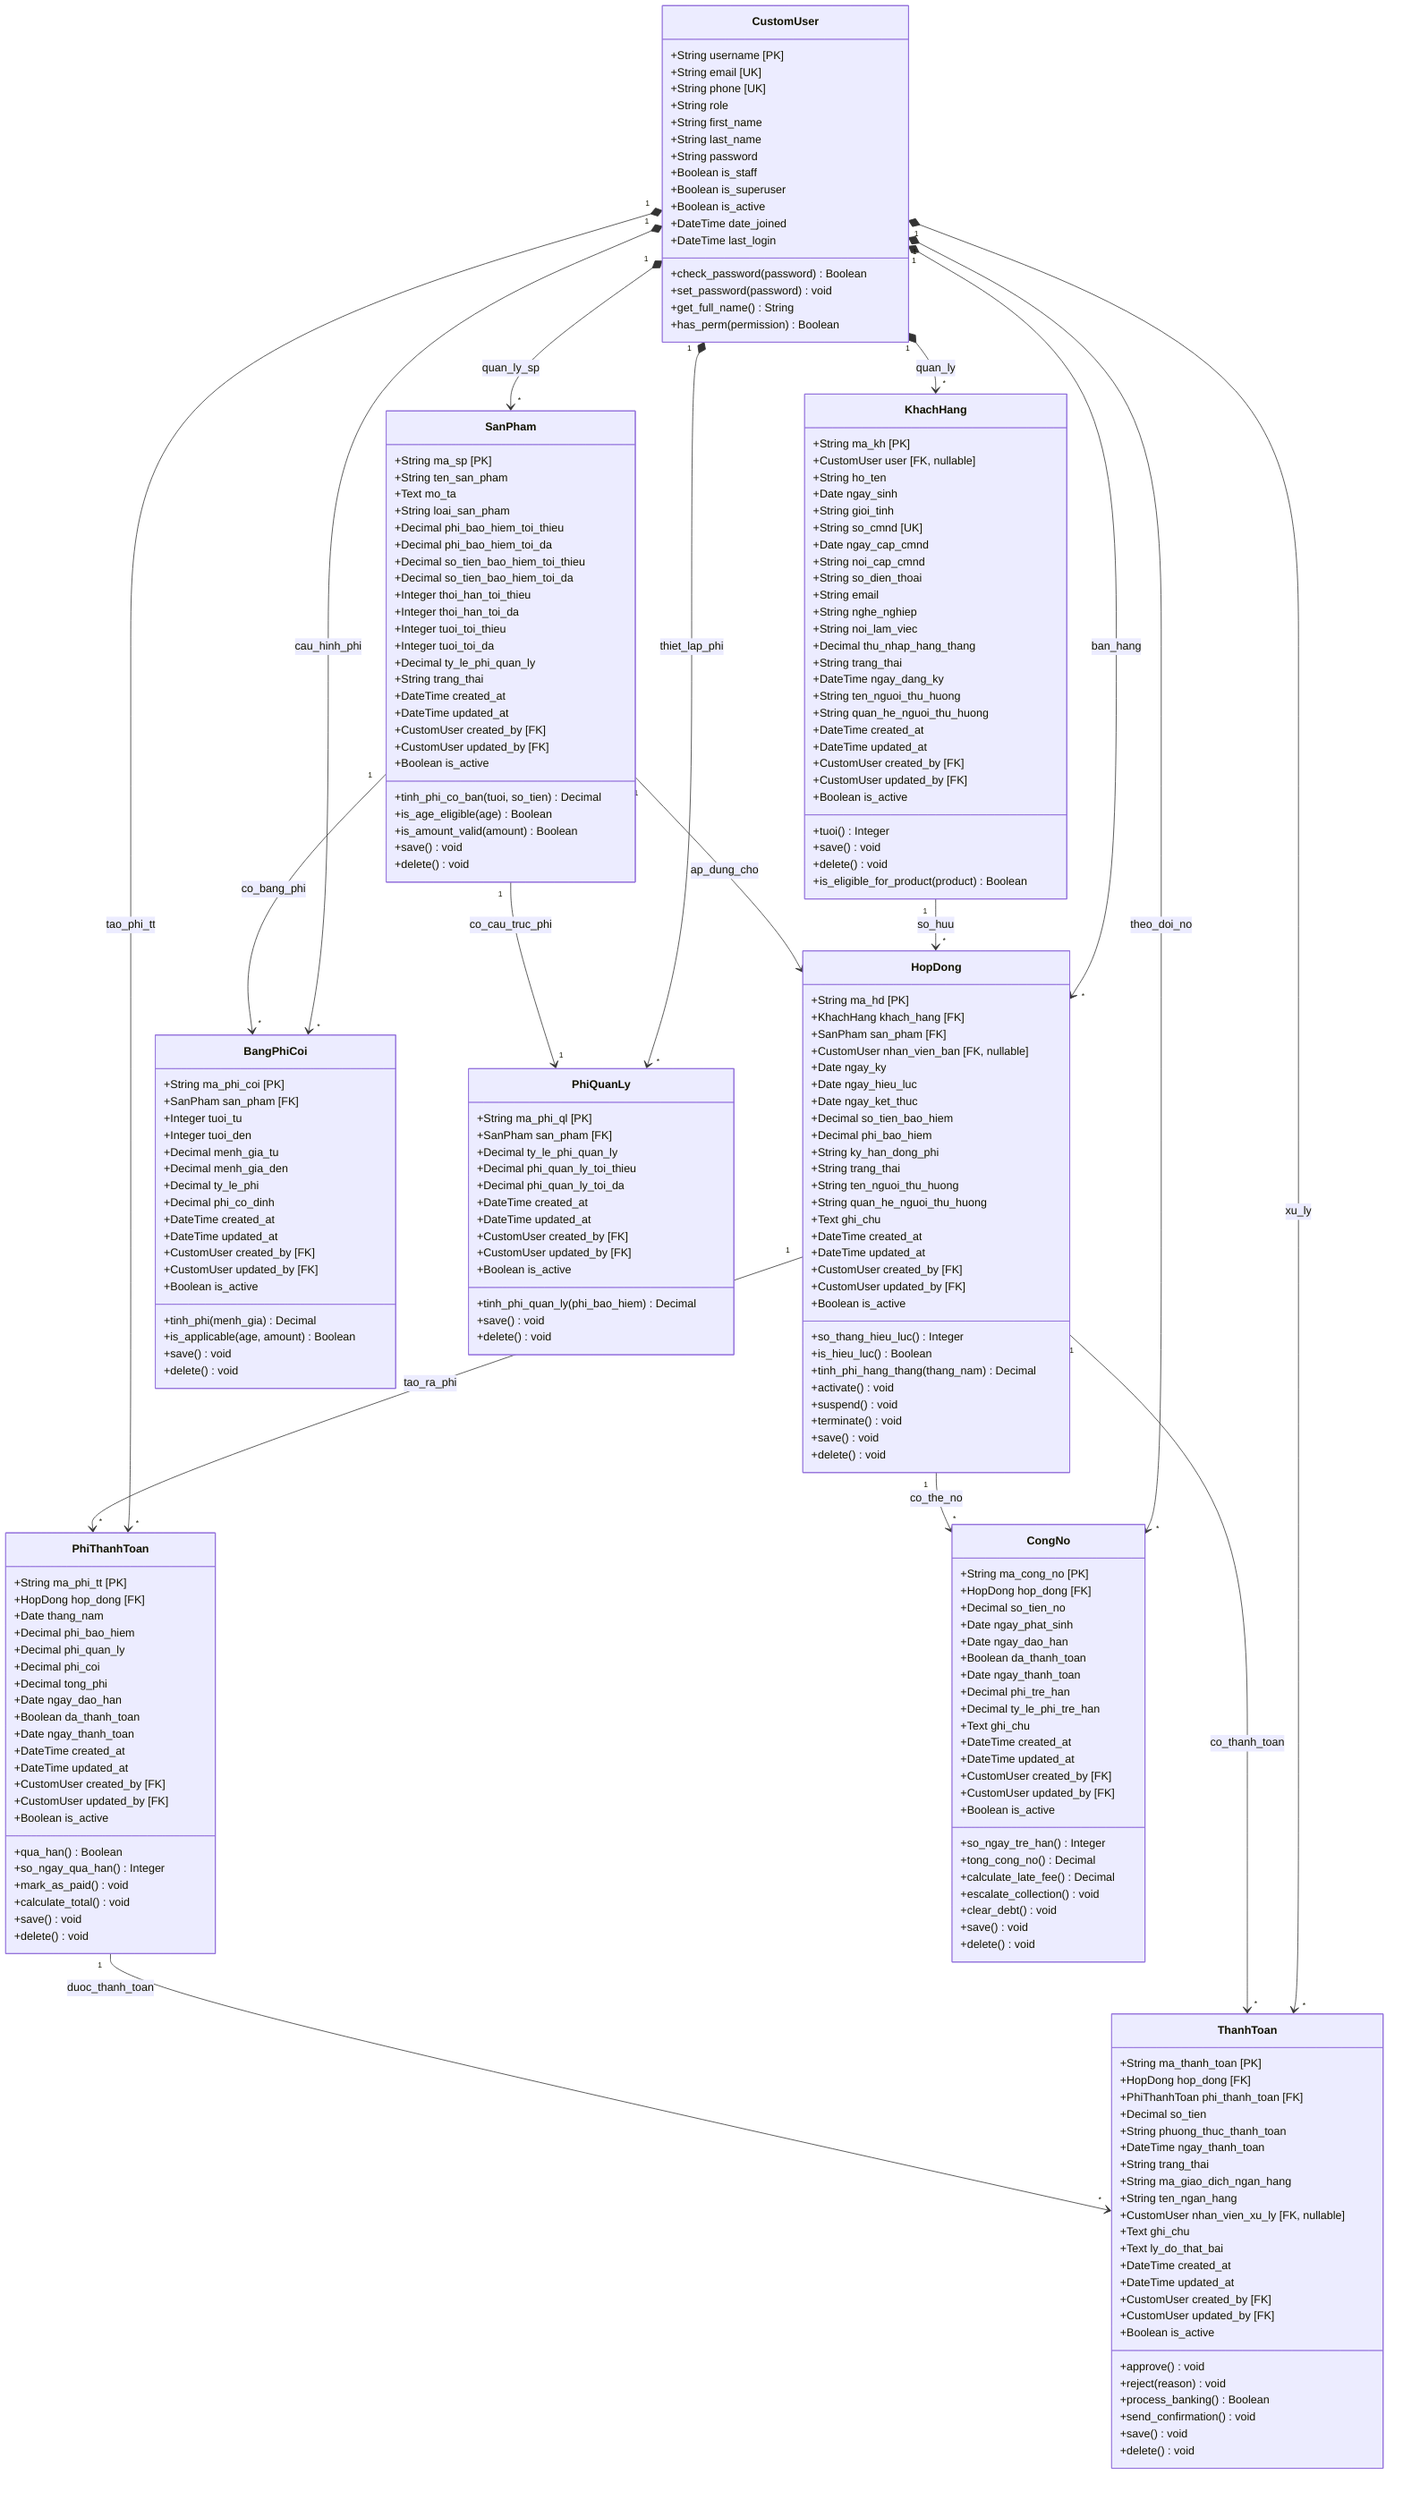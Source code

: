 classDiagram
    class CustomUser {
        +String username [PK]
        +String email [UK]
        +String phone [UK] 
        +String role
        +String first_name
        +String last_name
        +String password
        +Boolean is_staff
        +Boolean is_superuser
        +Boolean is_active
        +DateTime date_joined
        +DateTime last_login
        +check_password(password) Boolean
        +set_password(password) void
        +get_full_name() String
        +has_perm(permission) Boolean
    }

    class KhachHang {
        +String ma_kh [PK]
        +CustomUser user [FK, nullable]
        +String ho_ten
        +Date ngay_sinh
        +String gioi_tinh
        +String so_cmnd [UK]
        +Date ngay_cap_cmnd
        +String noi_cap_cmnd
        +String so_dien_thoai
        +String email
        +String nghe_nghiep
        +String noi_lam_viec
        +Decimal thu_nhap_hang_thang
        +String trang_thai
        +DateTime ngay_dang_ky
        +String ten_nguoi_thu_huong
        +String quan_he_nguoi_thu_huong
        +DateTime created_at
        +DateTime updated_at
        +CustomUser created_by [FK]
        +CustomUser updated_by [FK]
        +Boolean is_active
        +tuoi() Integer
        +save() void
        +delete() void
        +is_eligible_for_product(product) Boolean
    }

    class SanPham {
        +String ma_sp [PK]
        +String ten_san_pham
        +Text mo_ta
        +String loai_san_pham
        +Decimal phi_bao_hiem_toi_thieu
        +Decimal phi_bao_hiem_toi_da
        +Decimal so_tien_bao_hiem_toi_thieu
        +Decimal so_tien_bao_hiem_toi_da
        +Integer thoi_han_toi_thieu
        +Integer thoi_han_toi_da
        +Integer tuoi_toi_thieu
        +Integer tuoi_toi_da
        +Decimal ty_le_phi_quan_ly
        +String trang_thai
        +DateTime created_at
        +DateTime updated_at
        +CustomUser created_by [FK]
        +CustomUser updated_by [FK]
        +Boolean is_active
        +tinh_phi_co_ban(tuoi, so_tien) Decimal
        +is_age_eligible(age) Boolean
        +is_amount_valid(amount) Boolean
        +save() void
        +delete() void
    }

    class HopDong {
        +String ma_hd [PK]
        +KhachHang khach_hang [FK]
        +SanPham san_pham [FK]
        +CustomUser nhan_vien_ban [FK, nullable]
        +Date ngay_ky
        +Date ngay_hieu_luc
        +Date ngay_ket_thuc
        +Decimal so_tien_bao_hiem
        +Decimal phi_bao_hiem
        +String ky_han_dong_phi
        +String trang_thai
        +String ten_nguoi_thu_huong
        +String quan_he_nguoi_thu_huong
        +Text ghi_chu
        +DateTime created_at
        +DateTime updated_at
        +CustomUser created_by [FK]
        +CustomUser updated_by [FK]
        +Boolean is_active
        +so_thang_hieu_luc() Integer
        +is_hieu_luc() Boolean
        +tinh_phi_hang_thang(thang_nam) Decimal
        +activate() void
        +suspend() void
        +terminate() void
        +save() void
        +delete() void
    }

    class BangPhiCoi {
        +String ma_phi_coi [PK]
        +SanPham san_pham [FK]
        +Integer tuoi_tu
        +Integer tuoi_den
        +Decimal menh_gia_tu
        +Decimal menh_gia_den
        +Decimal ty_le_phi
        +Decimal phi_co_dinh
        +DateTime created_at
        +DateTime updated_at
        +CustomUser created_by [FK]
        +CustomUser updated_by [FK]
        +Boolean is_active
        +tinh_phi(menh_gia) Decimal
        +is_applicable(age, amount) Boolean
        +save() void
        +delete() void
    }

    class PhiQuanLy {
        +String ma_phi_ql [PK]
        +SanPham san_pham [FK]
        +Decimal ty_le_phi_quan_ly
        +Decimal phi_quan_ly_toi_thieu
        +Decimal phi_quan_ly_toi_da
        +DateTime created_at
        +DateTime updated_at
        +CustomUser created_by [FK]
        +CustomUser updated_by [FK]
        +Boolean is_active
        +tinh_phi_quan_ly(phi_bao_hiem) Decimal
        +save() void
        +delete() void
    }

    class PhiThanhToan {
        +String ma_phi_tt [PK]
        +HopDong hop_dong [FK]
        +Date thang_nam
        +Decimal phi_bao_hiem
        +Decimal phi_quan_ly
        +Decimal phi_coi
        +Decimal tong_phi
        +Date ngay_dao_han
        +Boolean da_thanh_toan
        +Date ngay_thanh_toan
        +DateTime created_at
        +DateTime updated_at
        +CustomUser created_by [FK]
        +CustomUser updated_by [FK]
        +Boolean is_active
        +qua_han() Boolean
        +so_ngay_qua_han() Integer
        +mark_as_paid() void
        +calculate_total() void
        +save() void
        +delete() void
    }

    class ThanhToan {
        +String ma_thanh_toan [PK]
        +HopDong hop_dong [FK]
        +PhiThanhToan phi_thanh_toan [FK]
        +Decimal so_tien
        +String phuong_thuc_thanh_toan
        +DateTime ngay_thanh_toan
        +String trang_thai
        +String ma_giao_dich_ngan_hang
        +String ten_ngan_hang
        +CustomUser nhan_vien_xu_ly [FK, nullable]
        +Text ghi_chu
        +Text ly_do_that_bai
        +DateTime created_at
        +DateTime updated_at
        +CustomUser created_by [FK]
        +CustomUser updated_by [FK]
        +Boolean is_active
        +approve() void
        +reject(reason) void
        +process_banking() Boolean
        +send_confirmation() void
        +save() void
        +delete() void
    }

    class CongNo {
        +String ma_cong_no [PK]
        +HopDong hop_dong [FK]
        +Decimal so_tien_no
        +Date ngay_phat_sinh
        +Date ngay_dao_han
        +Boolean da_thanh_toan
        +Date ngay_thanh_toan
        +Decimal phi_tre_han
        +Decimal ty_le_phi_tre_han
        +Text ghi_chu
        +DateTime created_at
        +DateTime updated_at
        +CustomUser created_by [FK]
        +CustomUser updated_by [FK]
        +Boolean is_active
        +so_ngay_tre_han() Integer
        +tong_cong_no() Decimal
        +calculate_late_fee() Decimal
        +escalate_collection() void
        +clear_debt() void
        +save() void
        +delete() void
    }

    %% Relationships
    CustomUser "1" *--> "*" KhachHang : quan_ly
    CustomUser "1" *--> "*" HopDong : ban_hang
    CustomUser "1" *--> "*" ThanhToan : xu_ly
    CustomUser "1" *--> "*" SanPham : quan_ly_sp
    CustomUser "1" *--> "*" BangPhiCoi : cau_hinh_phi
    CustomUser "1" *--> "*" PhiQuanLy : thiet_lap_phi
    CustomUser "1" *--> "*" PhiThanhToan : tao_phi_tt
    CustomUser "1" *--> "*" CongNo : theo_doi_no
    
    
    KhachHang "1" --> "*" HopDong : so_huu
    SanPham "1" --> "*" HopDong : ap_dung_cho
    SanPham "1" --> "1" PhiQuanLy : co_cau_truc_phi
    SanPham "1" --> "*" BangPhiCoi : co_bang_phi
    
    HopDong "1" --> "*" PhiThanhToan : tao_ra_phi
    HopDong "1" --> "*" ThanhToan : co_thanh_toan
    HopDong "1" --> "*" CongNo : co_the_no
    
    PhiThanhToan "1" --> "*" ThanhToan : duoc_thanh_toan